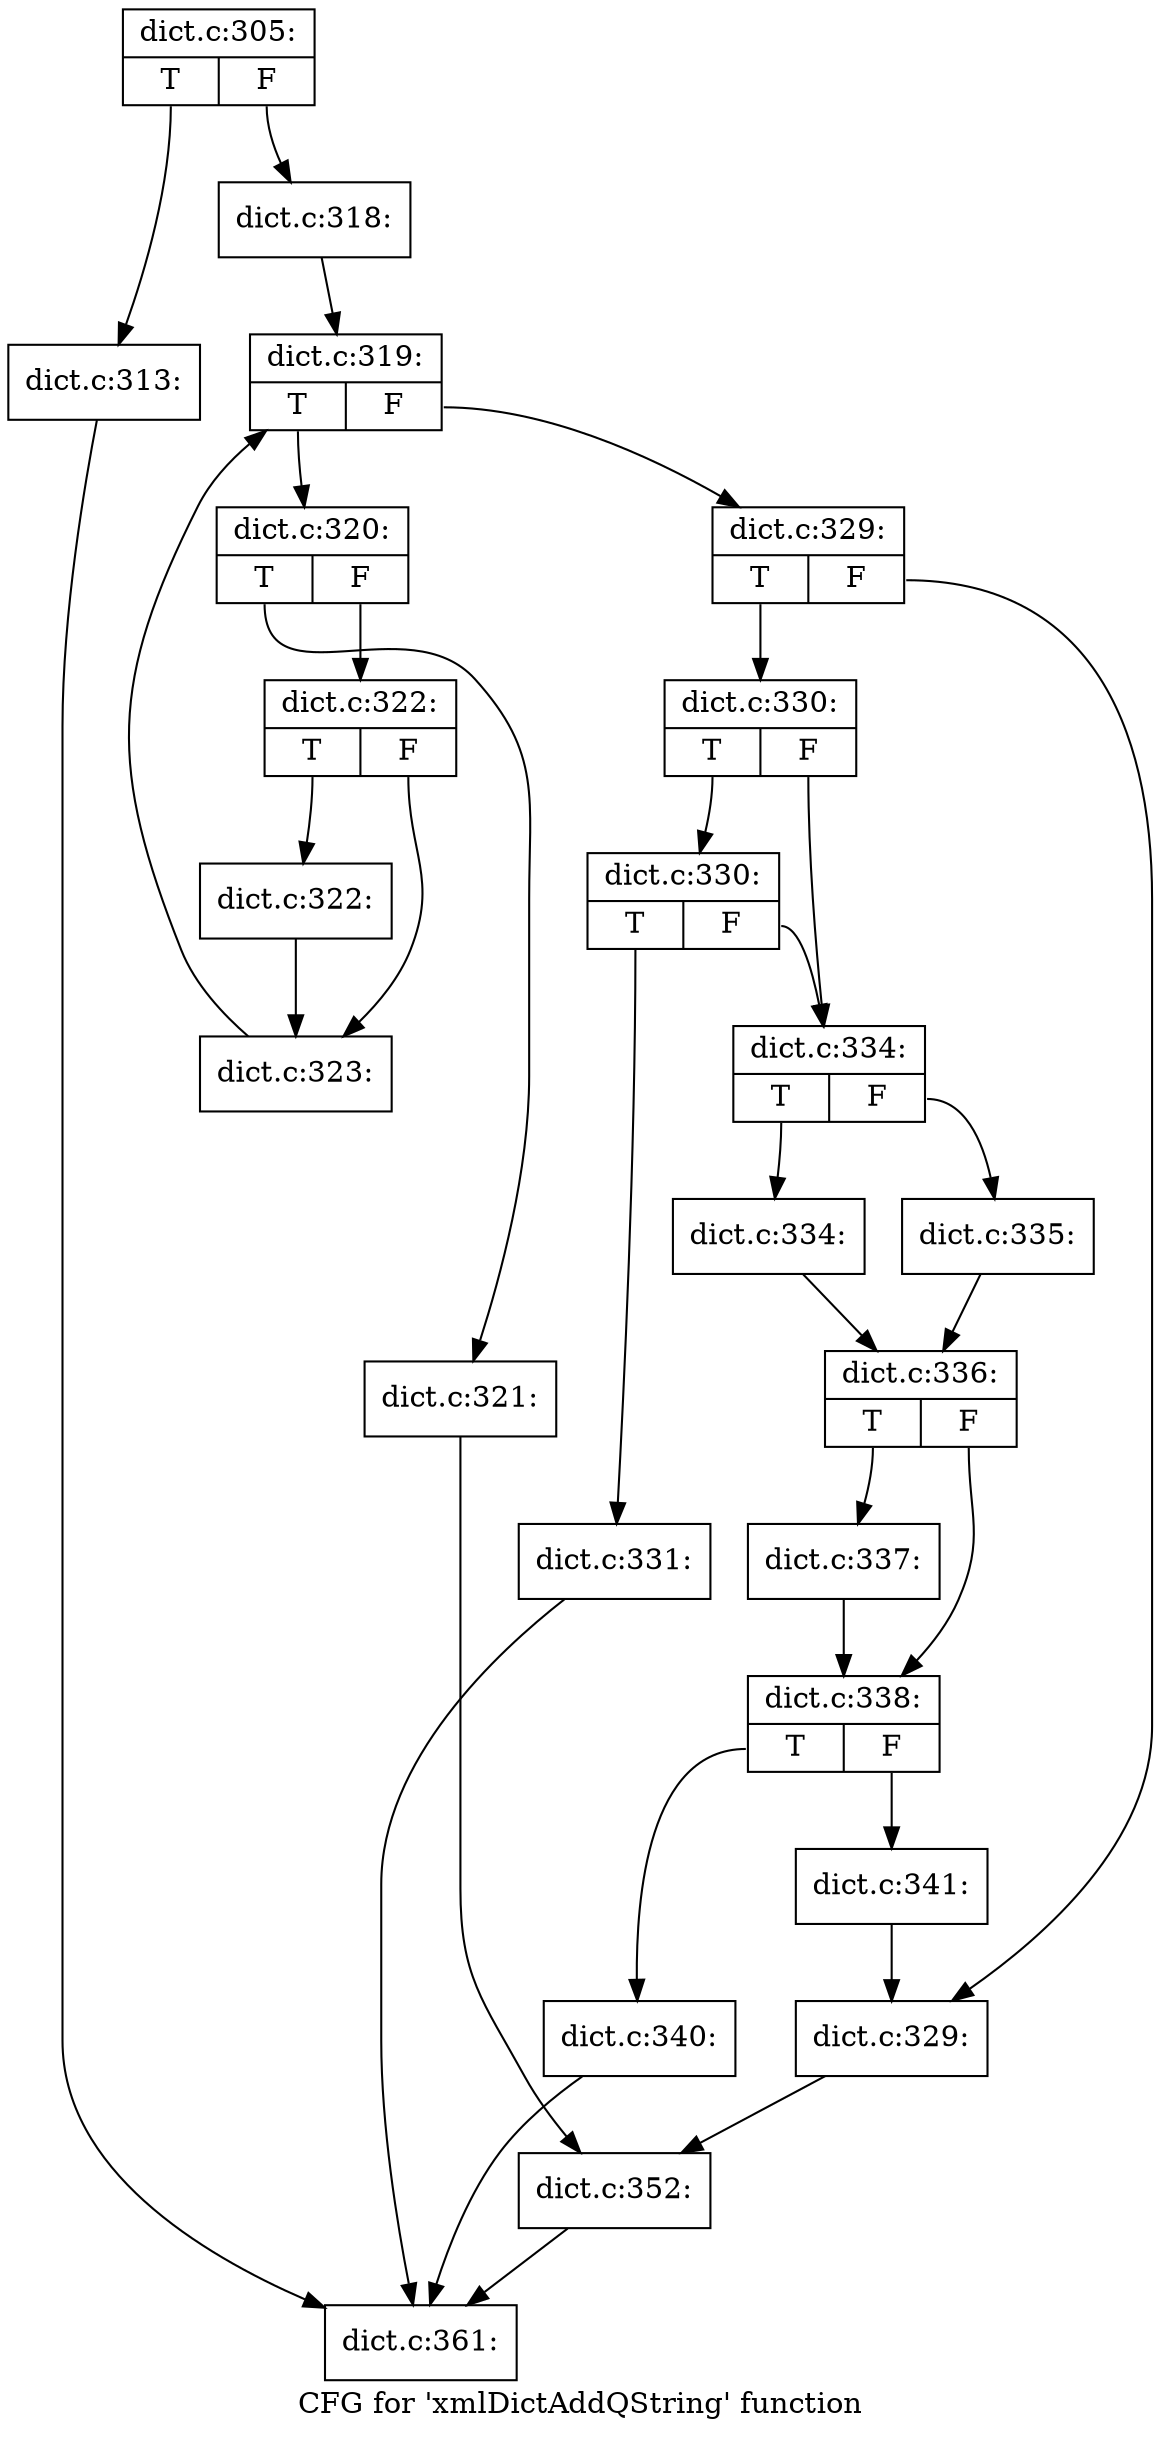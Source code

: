 digraph "CFG for 'xmlDictAddQString' function" {
	label="CFG for 'xmlDictAddQString' function";

	Node0x495c780 [shape=record,label="{dict.c:305:|{<s0>T|<s1>F}}"];
	Node0x495c780:s0 -> Node0x4965180;
	Node0x495c780:s1 -> Node0x49651d0;
	Node0x4965180 [shape=record,label="{dict.c:313:}"];
	Node0x4965180 -> Node0x4963c00;
	Node0x49651d0 [shape=record,label="{dict.c:318:}"];
	Node0x49651d0 -> Node0x4965b00;
	Node0x4965b00 [shape=record,label="{dict.c:319:|{<s0>T|<s1>F}}"];
	Node0x4965b00:s0 -> Node0x4965ef0;
	Node0x4965b00:s1 -> Node0x4965d20;
	Node0x4965ef0 [shape=record,label="{dict.c:320:|{<s0>T|<s1>F}}"];
	Node0x4965ef0:s0 -> Node0x49660b0;
	Node0x4965ef0:s1 -> Node0x4966100;
	Node0x49660b0 [shape=record,label="{dict.c:321:}"];
	Node0x49660b0 -> Node0x4966920;
	Node0x4966100 [shape=record,label="{dict.c:322:|{<s0>T|<s1>F}}"];
	Node0x4966100:s0 -> Node0x4967380;
	Node0x4966100:s1 -> Node0x49673d0;
	Node0x4967380 [shape=record,label="{dict.c:322:}"];
	Node0x4967380 -> Node0x49673d0;
	Node0x49673d0 [shape=record,label="{dict.c:323:}"];
	Node0x49673d0 -> Node0x4965b00;
	Node0x4965d20 [shape=record,label="{dict.c:329:|{<s0>T|<s1>F}}"];
	Node0x4965d20:s0 -> Node0x4968230;
	Node0x4965d20:s1 -> Node0x4968280;
	Node0x4968230 [shape=record,label="{dict.c:330:|{<s0>T|<s1>F}}"];
	Node0x4968230:s0 -> Node0x49686e0;
	Node0x4968230:s1 -> Node0x4968690;
	Node0x49686e0 [shape=record,label="{dict.c:330:|{<s0>T|<s1>F}}"];
	Node0x49686e0:s0 -> Node0x4968640;
	Node0x49686e0:s1 -> Node0x4968690;
	Node0x4968640 [shape=record,label="{dict.c:331:}"];
	Node0x4968640 -> Node0x4963c00;
	Node0x4968690 [shape=record,label="{dict.c:334:|{<s0>T|<s1>F}}"];
	Node0x4968690:s0 -> Node0x49690d0;
	Node0x4968690:s1 -> Node0x4969170;
	Node0x49690d0 [shape=record,label="{dict.c:334:}"];
	Node0x49690d0 -> Node0x4969120;
	Node0x4969170 [shape=record,label="{dict.c:335:}"];
	Node0x4969170 -> Node0x4969120;
	Node0x4969120 [shape=record,label="{dict.c:336:|{<s0>T|<s1>F}}"];
	Node0x4969120:s0 -> Node0x4969850;
	Node0x4969120:s1 -> Node0x49698a0;
	Node0x4969850 [shape=record,label="{dict.c:337:}"];
	Node0x4969850 -> Node0x49698a0;
	Node0x49698a0 [shape=record,label="{dict.c:338:|{<s0>T|<s1>F}}"];
	Node0x49698a0:s0 -> Node0x496a940;
	Node0x49698a0:s1 -> Node0x496a990;
	Node0x496a940 [shape=record,label="{dict.c:340:}"];
	Node0x496a940 -> Node0x4963c00;
	Node0x496a990 [shape=record,label="{dict.c:341:}"];
	Node0x496a990 -> Node0x4968280;
	Node0x4968280 [shape=record,label="{dict.c:329:}"];
	Node0x4968280 -> Node0x4966920;
	Node0x4966920 [shape=record,label="{dict.c:352:}"];
	Node0x4966920 -> Node0x4963c00;
	Node0x4963c00 [shape=record,label="{dict.c:361:}"];
}
